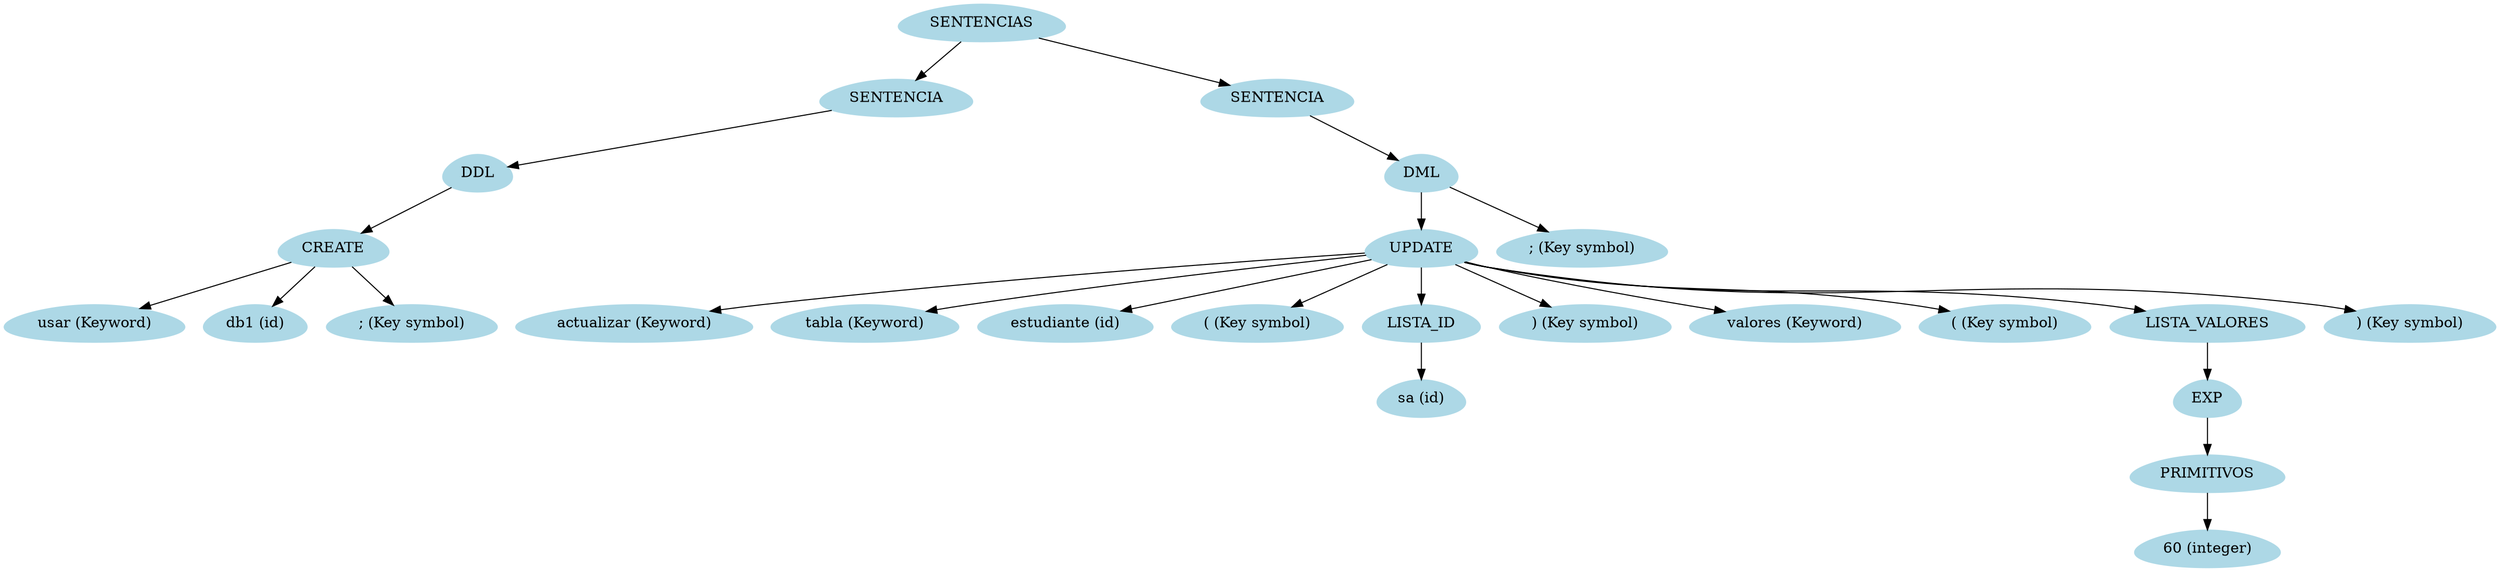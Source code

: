 digraph grafo{
node [shape = egg];
4094363[label="SENTENCIAS", style = filled, color = lightblue];
36849274[label="SENTENCIA", style = filled, color = lightblue];
4094363->36849274;
63208015[label="DDL", style = filled, color = lightblue];
36849274->63208015;
32001227[label="CREATE", style = filled, color = lightblue];
63208015->32001227;
19575591[label="usar (Keyword)", style = filled, color = lightblue];
32001227->19575591;
41962596[label="db1 (id)", style = filled, color = lightblue];
32001227->41962596;
42119052[label="; (Key symbol)", style = filled, color = lightblue];
32001227->42119052;
43527150[label="SENTENCIA", style = filled, color = lightblue];
4094363->43527150;
56200037[label="DML", style = filled, color = lightblue];
43527150->56200037;
36038289[label="UPDATE", style = filled, color = lightblue];
56200037->36038289;
55909147[label="actualizar (Keyword)", style = filled, color = lightblue];
36038289->55909147;
33420276[label="tabla (Keyword)", style = filled, color = lightblue];
36038289->33420276;
32347029[label="estudiante (id)", style = filled, color = lightblue];
36038289->32347029;
22687807[label="( (Key symbol)", style = filled, color = lightblue];
36038289->22687807;
2863675[label="LISTA_ID", style = filled, color = lightblue];
36038289->2863675;
25773083[label="sa (id)", style = filled, color = lightblue];
2863675->25773083;
30631159[label=") (Key symbol)", style = filled, color = lightblue];
36038289->30631159;
7244975[label="valores (Keyword)", style = filled, color = lightblue];
36038289->7244975;
65204782[label="( (Key symbol)", style = filled, color = lightblue];
36038289->65204782;
49972132[label="LISTA_VALORES", style = filled, color = lightblue];
36038289->49972132;
47096010[label="EXP", style = filled, color = lightblue];
49972132->47096010;
21210914[label="PRIMITIVOS", style = filled, color = lightblue];
47096010->21210914;
56680499[label="60 (integer)", style = filled, color = lightblue];
21210914->56680499;
40362448[label=") (Key symbol)", style = filled, color = lightblue];
36038289->40362448;
27717712[label="; (Key symbol)", style = filled, color = lightblue];
56200037->27717712;
}
